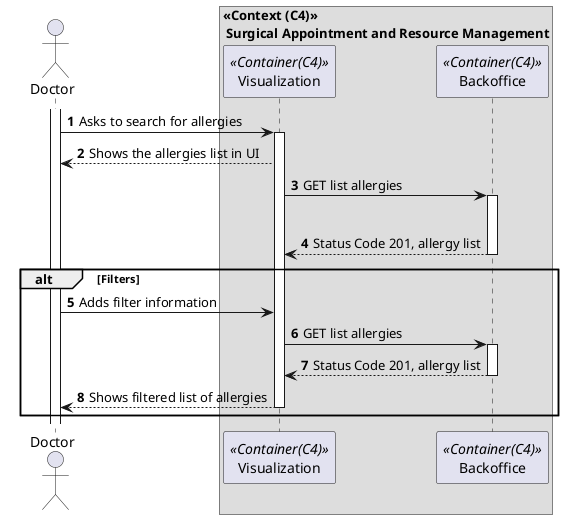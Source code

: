@startuml
'https://plantuml.com/sequence-diagram

autonumber

actor "Doctor" as admin


box "<<Context (C4)>>\n Surgical Appointment and Resource Management"

participant Visualization as ui <<Container(C4)>>
participant Backoffice as bo <<Container(C4)>>

activate admin

admin -> ui : Asks to search for allergies

activate ui

ui --> admin : Shows the allergies list in UI


ui -> bo : GET list allergies

activate bo

alt success

bo --> ui : Status Code 201, allergy list


deactivate bo

alt Filters

admin -> ui : Adds filter information
ui -> bo : GET list allergies
activate bo
bo --> ui : Status Code 201, allergy list
deactivate bo
ui --> admin : Shows filtered list of allergies

deactivate ui

end


@enduml